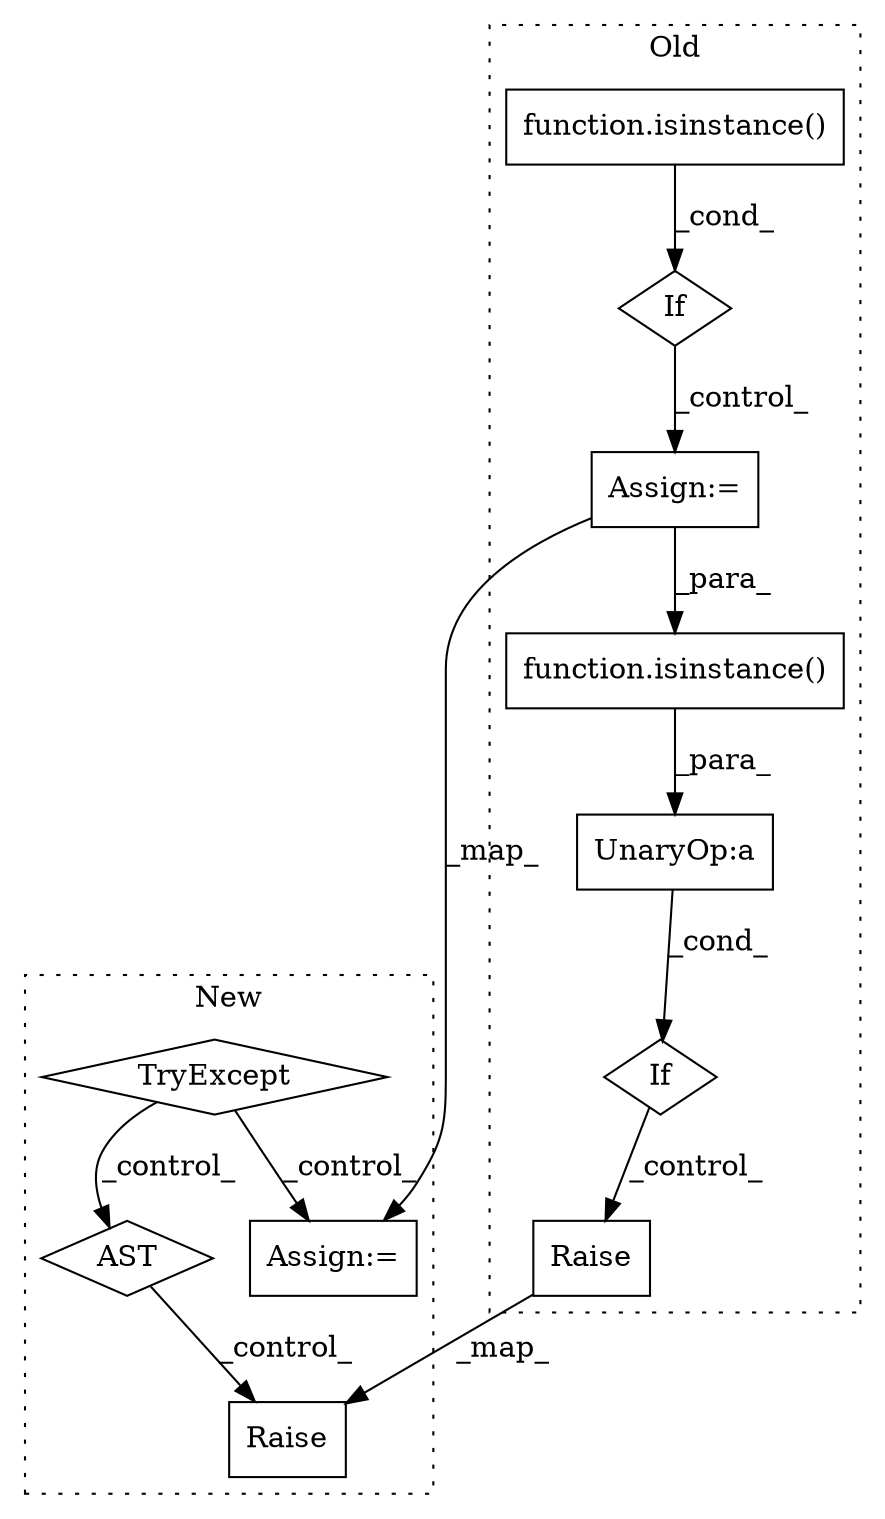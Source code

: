 digraph G {
subgraph cluster0 {
1 [label="function.isinstance()" a="75" s="1630,1653" l="11,1" shape="box"];
4 [label="If" a="96" s="1623" l="3" shape="diamond"];
5 [label="UnaryOp:a" a="61" s="1626" l="28" shape="box"];
7 [label="Raise" a="91" s="1668" l="6" shape="box"];
8 [label="Assign:=" a="68" s="1598" l="3" shape="box"];
10 [label="If" a="96" s="1554" l="3" shape="diamond"];
11 [label="function.isinstance()" a="75" s="1557,1578" l="11,1" shape="box"];
label = "Old";
style="dotted";
}
subgraph cluster1 {
2 [label="TryExcept" a="71" s="2152" l="17" shape="diamond"];
3 [label="AST" a="2" s="2198,0" l="7,0" shape="diamond"];
6 [label="Raise" a="91" s="2228" l="6" shape="box"];
9 [label="Assign:=" a="68" s="2174" l="3" shape="box"];
label = "New";
style="dotted";
}
1 -> 5 [label="_para_"];
2 -> 3 [label="_control_"];
2 -> 9 [label="_control_"];
3 -> 6 [label="_control_"];
4 -> 7 [label="_control_"];
5 -> 4 [label="_cond_"];
7 -> 6 [label="_map_"];
8 -> 9 [label="_map_"];
8 -> 1 [label="_para_"];
10 -> 8 [label="_control_"];
11 -> 10 [label="_cond_"];
}